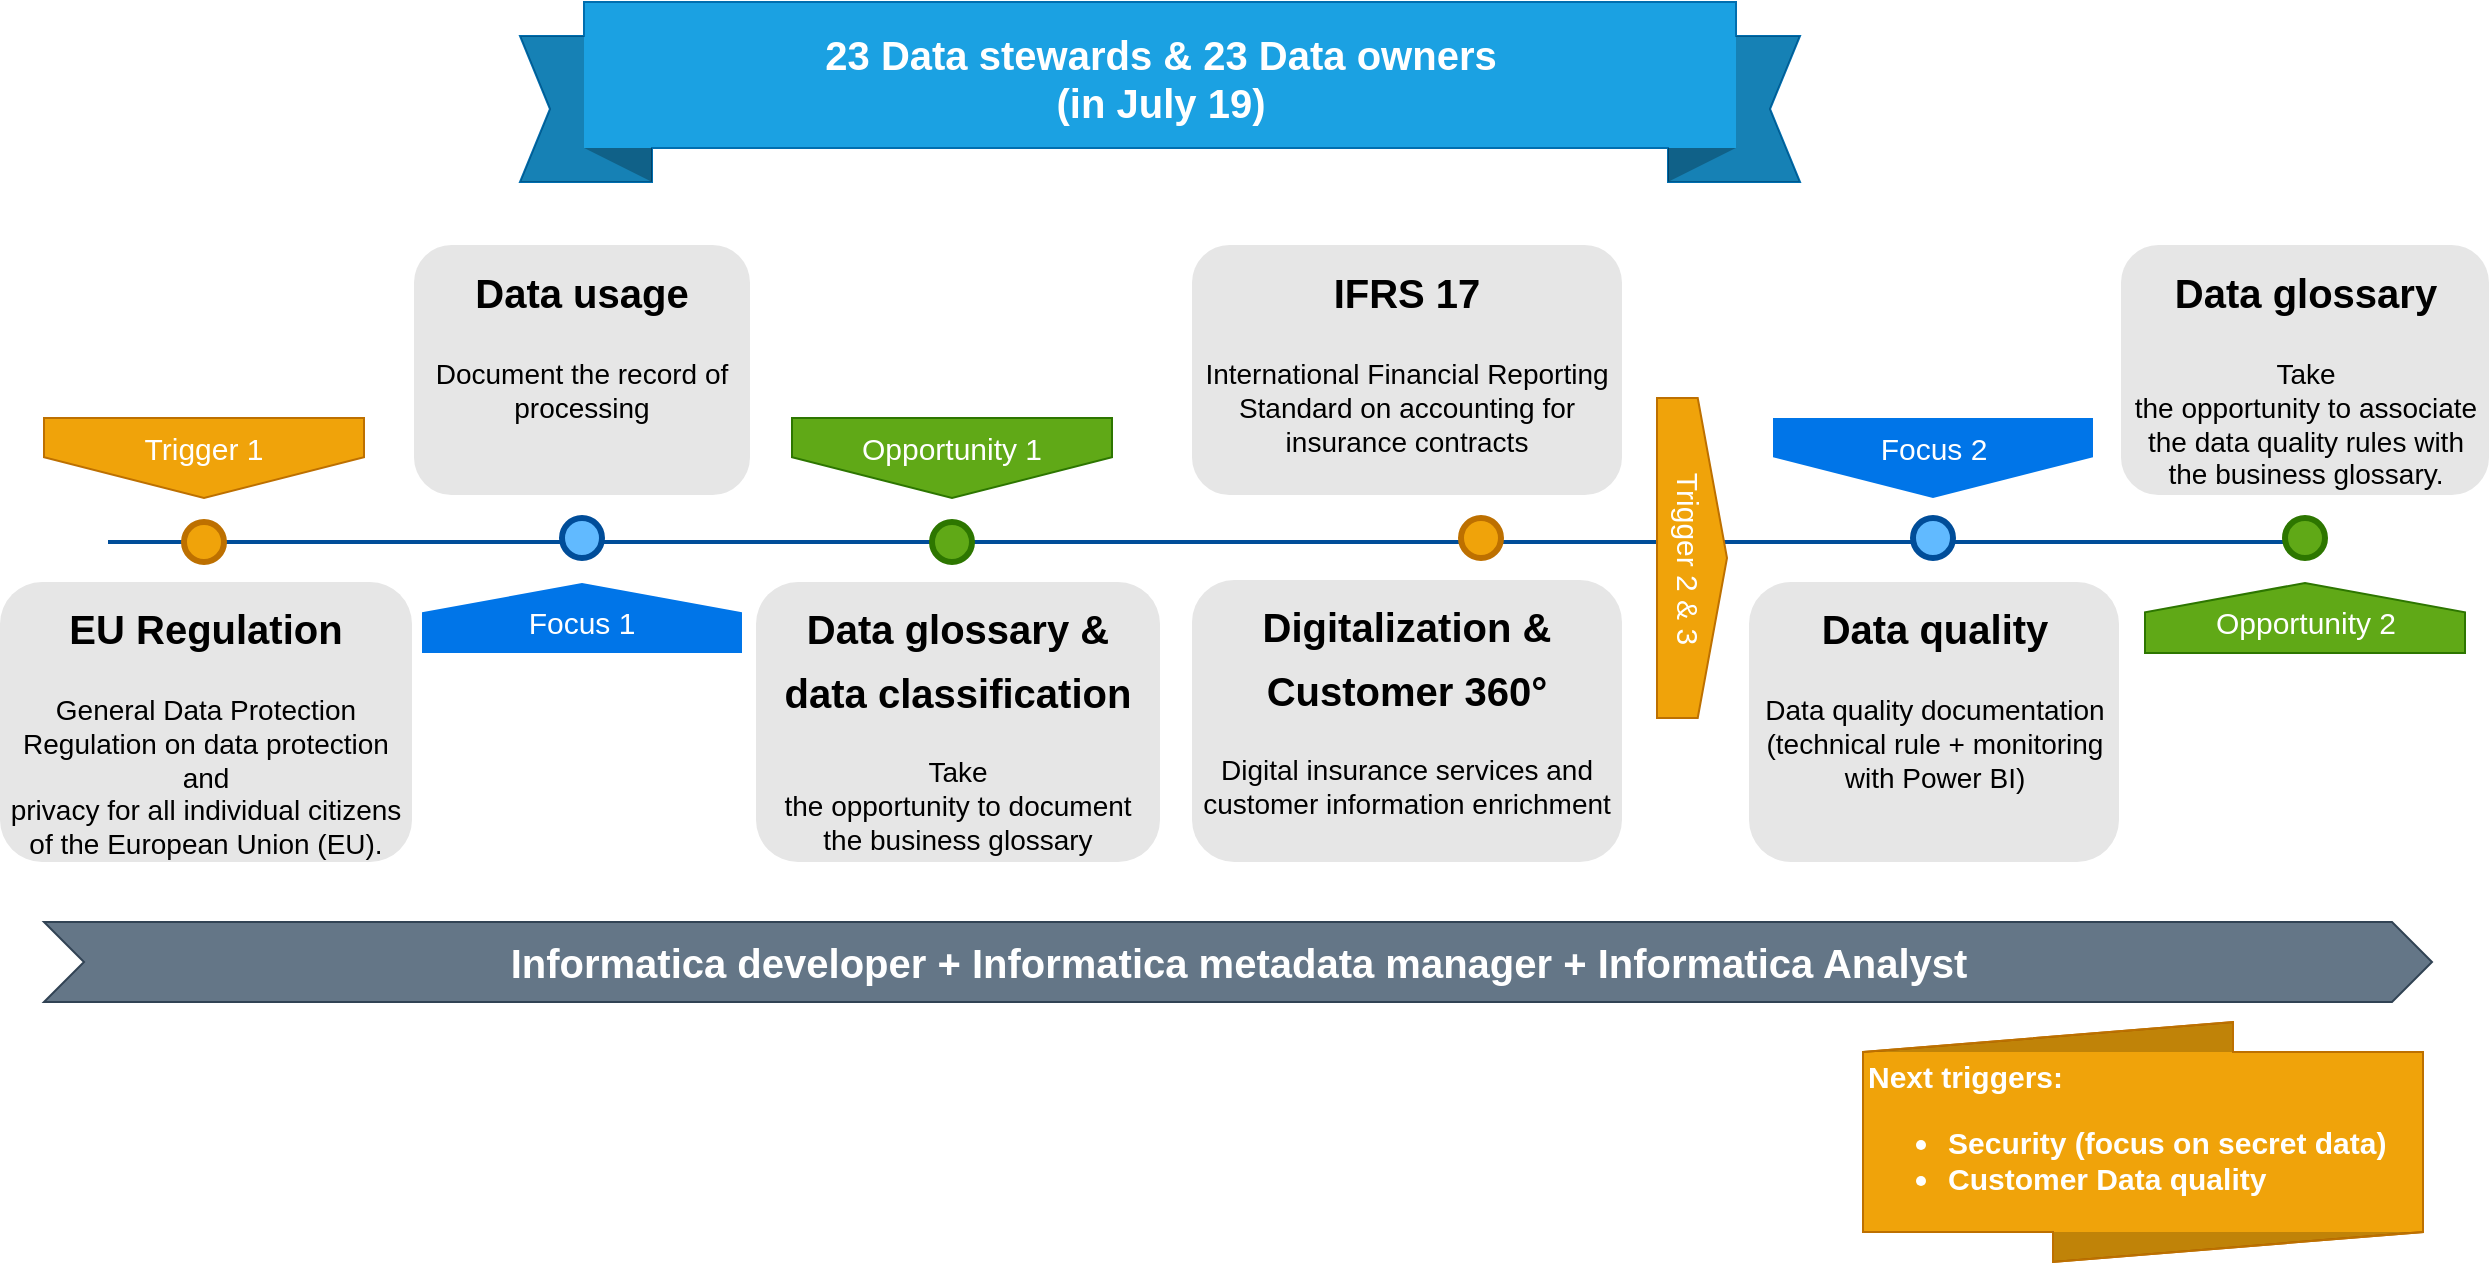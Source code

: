 <mxfile version="11.0.7" type="device"><diagram name="Page-1" id="82e54ff1-d628-8f03-85c4-9753963a91cd"><mxGraphModel dx="1447" dy="688" grid="1" gridSize="10" guides="1" tooltips="1" connect="1" arrows="1" fold="1" page="1" pageScale="1" pageWidth="1169" pageHeight="827" background="#ffffff" math="0" shadow="0"><root><mxCell id="0"/><mxCell id="1" parent="0"/><mxCell id="XsNs0q-GRnqPFCxJJtYv-43" value="&lt;p class=&quot;MsoNormal&quot; style=&quot;font-size: 20px;&quot;&gt;Informatica developer + Informatica metadata manager + Informatica Analyst&lt;/p&gt;" style="html=1;shape=mxgraph.infographic.ribbonSimple;notch1=20;notch2=20;fillColor=#647687;strokeColor=#314354;align=center;verticalAlign=middle;fontColor=#ffffff;fontSize=20;fontStyle=1;" parent="1" vertex="1"><mxGeometry x="26" y="490" width="1194" height="40" as="geometry"/></mxCell><mxCell id="XsNs0q-GRnqPFCxJJtYv-24" value="" style="line;strokeWidth=2;html=1;fillColor=none;fontSize=28;fontColor=#004D99;strokeColor=#004D99;" parent="1" vertex="1"><mxGeometry x="58" y="295" width="1100" height="10" as="geometry"/></mxCell><mxCell id="XsNs0q-GRnqPFCxJJtYv-25" value="Trigger 1" style="shape=offPageConnector;whiteSpace=wrap;html=1;fillColor=#f0a30a;fontSize=15;fontColor=#ffffff;size=0.509;verticalAlign=top;strokeColor=#BD7000;" parent="1" vertex="1"><mxGeometry x="26" y="238" width="160" height="40" as="geometry"/></mxCell><mxCell id="XsNs0q-GRnqPFCxJJtYv-26" value="&lt;span&gt;Opportunity 1&lt;/span&gt;" style="shape=offPageConnector;whiteSpace=wrap;html=1;fillColor=#60a917;fontSize=15;fontColor=#ffffff;size=0.509;verticalAlign=top;strokeColor=#2D7600;" parent="1" vertex="1"><mxGeometry x="400" y="238" width="160" height="40" as="geometry"/></mxCell><mxCell id="XsNs0q-GRnqPFCxJJtYv-27" value="&lt;span&gt;Focus 1&lt;/span&gt;" style="shape=offPageConnector;whiteSpace=wrap;html=1;fillColor=#0075E8;fontSize=15;fontColor=#FFFFFF;size=0.418;flipV=1;verticalAlign=bottom;strokeColor=none;spacingBottom=4;" parent="1" vertex="1"><mxGeometry x="215" y="320.5" width="160" height="35" as="geometry"/></mxCell><mxCell id="XsNs0q-GRnqPFCxJJtYv-28" value="&lt;span&gt;Trigger 2 &amp;amp; 3&lt;/span&gt;" style="shape=offPageConnector;whiteSpace=wrap;html=1;fillColor=#f0a30a;fontSize=15;fontColor=#ffffff;size=0.418;flipV=1;verticalAlign=bottom;strokeColor=#BD7000;spacingBottom=4;rotation=90;" parent="1" vertex="1"><mxGeometry x="770" y="290.5" width="160" height="35" as="geometry"/></mxCell><mxCell id="XsNs0q-GRnqPFCxJJtYv-29" value="" style="ellipse;whiteSpace=wrap;html=1;fillColor=#f0a30a;fontSize=28;strokeWidth=3;strokeColor=#BD7000;fontColor=#ffffff;" parent="1" vertex="1"><mxGeometry x="96" y="290" width="20" height="20" as="geometry"/></mxCell><mxCell id="XsNs0q-GRnqPFCxJJtYv-30" value="" style="ellipse;whiteSpace=wrap;html=1;fillColor=#61BAFF;fontSize=28;fontColor=#004D99;strokeWidth=3;strokeColor=#004D99;" parent="1" vertex="1"><mxGeometry x="285" y="288" width="20" height="20" as="geometry"/></mxCell><mxCell id="XsNs0q-GRnqPFCxJJtYv-31" value="" style="ellipse;whiteSpace=wrap;html=1;fillColor=#60a917;fontSize=28;strokeWidth=3;strokeColor=#2D7600;fontColor=#ffffff;" parent="1" vertex="1"><mxGeometry x="470" y="290" width="20" height="20" as="geometry"/></mxCell><mxCell id="XsNs0q-GRnqPFCxJJtYv-32" value="" style="ellipse;whiteSpace=wrap;html=1;fillColor=#f0a30a;fontSize=28;strokeWidth=3;strokeColor=#BD7000;fontColor=#ffffff;" parent="1" vertex="1"><mxGeometry x="734.5" y="288" width="20" height="20" as="geometry"/></mxCell><mxCell id="XsNs0q-GRnqPFCxJJtYv-33" value="&lt;h1&gt;&lt;font style=&quot;font-size: 20px&quot;&gt;EU Regulation&lt;/font&gt;&lt;/h1&gt;&lt;h1 style=&quot;font-size: 14px&quot;&gt;&lt;p class=&quot;MsoNormal&quot; style=&quot;font-weight: 400&quot;&gt;General Data Protection Regulation on data protection and&lt;br&gt;privacy for all individual citizens of the European Union (EU).&lt;/p&gt;&lt;/h1&gt;" style="text;html=1;spacing=5;spacingTop=-20;whiteSpace=wrap;overflow=hidden;strokeColor=none;strokeWidth=3;fillColor=#E6E6E6;fontSize=13;fontColor=#000000;align=center;rounded=1;" parent="1" vertex="1"><mxGeometry x="4" y="320" width="206" height="140" as="geometry"/></mxCell><mxCell id="XsNs0q-GRnqPFCxJJtYv-34" value="&lt;h1&gt;&lt;font style=&quot;font-size: 20px&quot;&gt;Data usage&lt;/font&gt;&lt;/h1&gt;&lt;p&gt;&lt;font style=&quot;font-size: 14px&quot;&gt;Document the record of processing&lt;/font&gt;&lt;/p&gt;" style="text;html=1;spacing=5;spacingTop=-20;whiteSpace=wrap;overflow=hidden;strokeColor=none;strokeWidth=3;fillColor=#E6E6E6;fontSize=13;fontColor=#000000;align=center;rounded=1;" parent="1" vertex="1"><mxGeometry x="211" y="151.5" width="168" height="125" as="geometry"/></mxCell><mxCell id="XsNs0q-GRnqPFCxJJtYv-35" value="&lt;h1&gt;&lt;span style=&quot;font-size: 20px&quot;&gt;Data glossary &amp;amp; data classification&lt;/span&gt;&lt;/h1&gt;&lt;p style=&quot;font-size: 14px&quot;&gt;&lt;span&gt;Take&lt;br&gt;the opportunity to document the business glossary&lt;/span&gt;&lt;br&gt;&lt;/p&gt;" style="text;html=1;spacing=5;spacingTop=-20;whiteSpace=wrap;overflow=hidden;strokeColor=none;strokeWidth=3;fillColor=#E6E6E6;fontSize=13;fontColor=#000000;align=center;rounded=1;" parent="1" vertex="1"><mxGeometry x="382" y="320" width="202" height="140" as="geometry"/></mxCell><mxCell id="XsNs0q-GRnqPFCxJJtYv-36" value="&lt;h1&gt;&lt;font style=&quot;font-size: 20px&quot;&gt;IFRS 17&lt;/font&gt;&lt;/h1&gt;&lt;p class=&quot;MsoNormal&quot;&gt;&lt;font style=&quot;font-size: 14px&quot;&gt;International Financial Reporting Standard on accounting for insurance contracts&lt;/font&gt;&lt;br&gt;&lt;/p&gt;" style="text;html=1;spacing=5;spacingTop=-20;whiteSpace=wrap;overflow=hidden;strokeColor=none;strokeWidth=3;fillColor=#E6E6E6;fontSize=13;fontColor=#000000;align=center;rounded=1;" parent="1" vertex="1"><mxGeometry x="600" y="151.5" width="215" height="125" as="geometry"/></mxCell><mxCell id="XsNs0q-GRnqPFCxJJtYv-37" value="&lt;span&gt;Focus 2&lt;/span&gt;" style="shape=offPageConnector;whiteSpace=wrap;html=1;fillColor=#0075E8;fontSize=15;fontColor=#FFFFFF;size=0.509;verticalAlign=top;strokeColor=none;" parent="1" vertex="1"><mxGeometry x="890.5" y="238" width="160" height="40" as="geometry"/></mxCell><mxCell id="XsNs0q-GRnqPFCxJJtYv-38" value="&lt;h1&gt;&lt;font style=&quot;font-size: 20px&quot;&gt;Data quality&lt;/font&gt;&lt;/h1&gt;&lt;p&gt;&lt;font style=&quot;font-size: 14px&quot;&gt;Data quality documentation (technical rule + monitoring with Power BI)&lt;/font&gt;&lt;/p&gt;" style="text;html=1;spacing=5;spacingTop=-20;whiteSpace=wrap;overflow=hidden;strokeColor=none;strokeWidth=3;fillColor=#E6E6E6;fontSize=13;fontColor=#000000;align=center;rounded=1;" parent="1" vertex="1"><mxGeometry x="878.5" y="320" width="185" height="140" as="geometry"/></mxCell><mxCell id="XsNs0q-GRnqPFCxJJtYv-39" value="" style="ellipse;whiteSpace=wrap;html=1;fillColor=#61BAFF;fontSize=28;fontColor=#004D99;strokeWidth=3;strokeColor=#004D99;" parent="1" vertex="1"><mxGeometry x="960.5" y="288" width="20" height="20" as="geometry"/></mxCell><mxCell id="XsNs0q-GRnqPFCxJJtYv-40" value="&lt;span&gt;Opportunity 2&lt;/span&gt;" style="shape=offPageConnector;whiteSpace=wrap;html=1;fillColor=#60a917;fontSize=15;fontColor=#ffffff;size=0.418;flipV=1;verticalAlign=bottom;strokeColor=#2D7600;spacingBottom=4;" parent="1" vertex="1"><mxGeometry x="1076.5" y="320.5" width="160" height="35" as="geometry"/></mxCell><mxCell id="XsNs0q-GRnqPFCxJJtYv-41" value="" style="ellipse;whiteSpace=wrap;html=1;fillColor=#60a917;fontSize=28;fontColor=#ffffff;strokeWidth=3;strokeColor=#2D7600;" parent="1" vertex="1"><mxGeometry x="1146.5" y="288" width="20" height="20" as="geometry"/></mxCell><mxCell id="XsNs0q-GRnqPFCxJJtYv-42" value="&lt;h1&gt;&lt;font style=&quot;font-size: 20px&quot;&gt;Data glossary&lt;/font&gt;&lt;/h1&gt;&lt;p style=&quot;font-size: 14px&quot;&gt;&lt;span&gt;Take&lt;br&gt;the opportunity to associate the data quality rules with the business glossary.&lt;/span&gt;&lt;br&gt;&lt;/p&gt;" style="text;html=1;spacing=5;spacingTop=-20;whiteSpace=wrap;overflow=hidden;strokeColor=none;strokeWidth=3;fillColor=#E6E6E6;fontSize=13;fontColor=#000000;align=center;rounded=1;" parent="1" vertex="1"><mxGeometry x="1064.5" y="151.5" width="184" height="125" as="geometry"/></mxCell><mxCell id="XsNs0q-GRnqPFCxJJtYv-45" value="Next triggers:&lt;br style=&quot;font-size: 15px&quot;&gt;&lt;ul style=&quot;font-size: 15px&quot;&gt;&lt;li style=&quot;font-size: 15px&quot;&gt;Security (focus on secret data)&lt;/li&gt;&lt;li style=&quot;font-size: 15px&quot;&gt;Customer Data quality&lt;/li&gt;&lt;/ul&gt;" style="html=1;shape=mxgraph.infographic.ribbonRolled;dx=185;dy=15;fillColor=#f0a30a;strokeColor=#BD7000;align=left;verticalAlign=middle;fontColor=#ffffff;fontSize=15;fontStyle=1;" parent="1" vertex="1"><mxGeometry x="935.5" y="540" width="280" height="120" as="geometry"/></mxCell><mxCell id="XsNs0q-GRnqPFCxJJtYv-46" value="&lt;font style=&quot;font-size: 20px;&quot;&gt;23 Data stewards &amp;amp; 23 Data owners &lt;br style=&quot;font-size: 20px;&quot;&gt;(in July 19)&lt;/font&gt;" style="html=1;shape=mxgraph.infographic.banner;dx=32;dy=17;notch=15;fillColor=#1ba1e2;strokeColor=#006EAF;align=center;verticalAlign=middle;fontSize=20;fontStyle=1;spacingBottom=15;fontColor=#ffffff;" parent="1" vertex="1"><mxGeometry x="264" y="30" width="640" height="90" as="geometry"/></mxCell><mxCell id="7M4fHNTiY4KYqw9ZUKTu-1" value="&lt;h1&gt;&lt;font style=&quot;font-size: 20px&quot;&gt;Digitalization &amp;amp; Customer 360°&lt;/font&gt;&lt;/h1&gt;&lt;p class=&quot;MsoNormal&quot;&gt;&lt;font style=&quot;font-size: 14px&quot;&gt;Digital insurance services and customer information enrichment&lt;/font&gt;&lt;/p&gt;" style="text;html=1;spacing=5;spacingTop=-20;whiteSpace=wrap;overflow=hidden;strokeColor=none;strokeWidth=3;fillColor=#E6E6E6;fontSize=13;fontColor=#000000;align=center;rounded=1;" vertex="1" parent="1"><mxGeometry x="600" y="319" width="215" height="141" as="geometry"/></mxCell></root></mxGraphModel></diagram></mxfile>